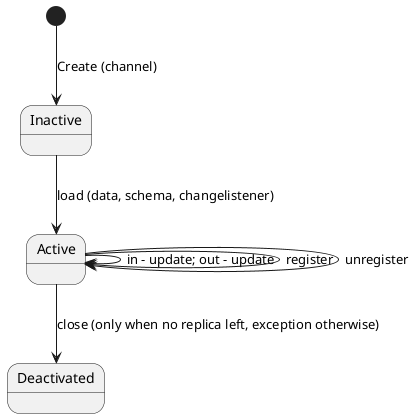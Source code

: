 @startuml

[*] --> Inactive: Create (channel)
Inactive --> Active: load (data, schema, changelistener)
Active --> Active: in - update; out - update
Active --> Active: register
Active --> Active: unregister
Active --> Deactivated: close (only when no replica left, exception otherwise)

@enduml


master prepare / set channel
load data
sync - add/remove replica
stopping
stopped
